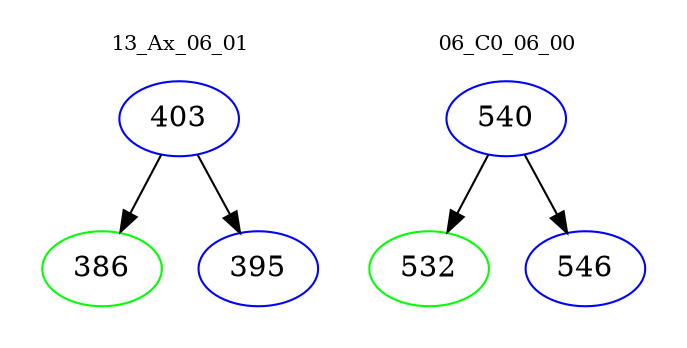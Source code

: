 digraph{
subgraph cluster_0 {
color = white
label = "13_Ax_06_01";
fontsize=10;
T0_403 [label="403", color="blue"]
T0_403 -> T0_386 [color="black"]
T0_386 [label="386", color="green"]
T0_403 -> T0_395 [color="black"]
T0_395 [label="395", color="blue"]
}
subgraph cluster_1 {
color = white
label = "06_C0_06_00";
fontsize=10;
T1_540 [label="540", color="blue"]
T1_540 -> T1_532 [color="black"]
T1_532 [label="532", color="green"]
T1_540 -> T1_546 [color="black"]
T1_546 [label="546", color="blue"]
}
}

